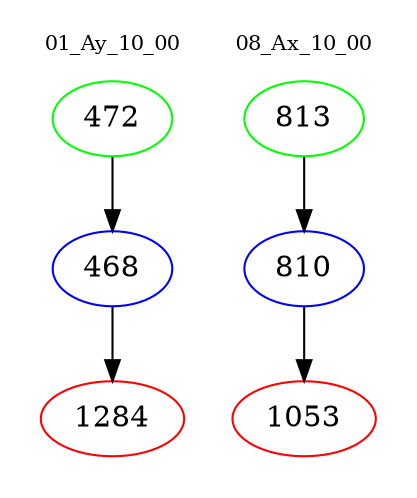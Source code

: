 digraph{
subgraph cluster_0 {
color = white
label = "01_Ay_10_00";
fontsize=10;
T0_472 [label="472", color="green"]
T0_472 -> T0_468 [color="black"]
T0_468 [label="468", color="blue"]
T0_468 -> T0_1284 [color="black"]
T0_1284 [label="1284", color="red"]
}
subgraph cluster_1 {
color = white
label = "08_Ax_10_00";
fontsize=10;
T1_813 [label="813", color="green"]
T1_813 -> T1_810 [color="black"]
T1_810 [label="810", color="blue"]
T1_810 -> T1_1053 [color="black"]
T1_1053 [label="1053", color="red"]
}
}
